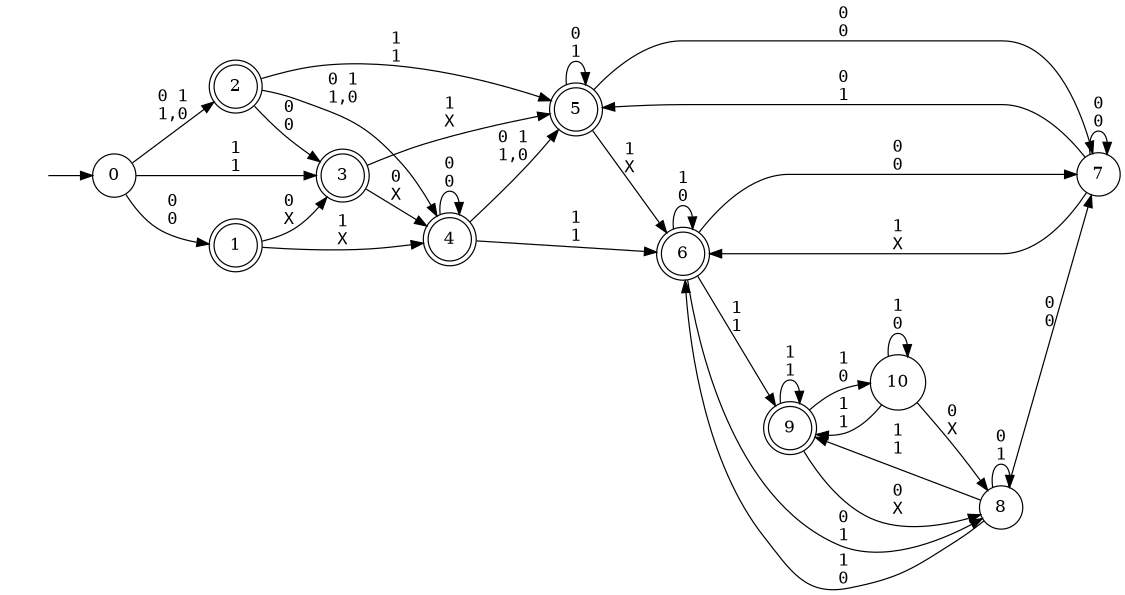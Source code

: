 digraph MONA_DFA {
 rankdir = LR;
 center = true;
 size = "7.5,10.5";
 edge [fontname = Courier];
 node [height = .5, width = .5];
 node [shape = doublecircle]; 1; 2; 3; 4; 5; 6; 9;
 node [shape = circle]; 0; 7; 8; 10;
 node [shape = box];
 init [shape = plaintext, label = ""];
 init -> 0;
 0 -> 1 [label="0\n0"];
 0 -> 2 [label="0 1\n1,0"];
 0 -> 3 [label="1\n1"];
 1 -> 3 [label="0\nX"];
 1 -> 4 [label="1\nX"];
 2 -> 3 [label="0\n0"];
 2 -> 4 [label="0 1\n1,0"];
 2 -> 5 [label="1\n1"];
 3 -> 4 [label="0\nX"];
 3 -> 5 [label="1\nX"];
 4 -> 4 [label="0\n0"];
 4 -> 5 [label="0 1\n1,0"];
 4 -> 6 [label="1\n1"];
 5 -> 5 [label="0\n1"];
 5 -> 6 [label="1\nX"];
 5 -> 7 [label="0\n0"];
 6 -> 6 [label="1\n0"];
 6 -> 7 [label="0\n0"];
 6 -> 8 [label="0\n1"];
 6 -> 9 [label="1\n1"];
 7 -> 5 [label="0\n1"];
 7 -> 6 [label="1\nX"];
 7 -> 7 [label="0\n0"];
 8 -> 6 [label="1\n0"];
 8 -> 7 [label="0\n0"];
 8 -> 8 [label="0\n1"];
 8 -> 9 [label="1\n1"];
 9 -> 8 [label="0\nX"];
 9 -> 9 [label="1\n1"];
 9 -> 10 [label="1\n0"];
 10 -> 8 [label="0\nX"];
 10 -> 9 [label="1\n1"];
 10 -> 10 [label="1\n0"];
}
